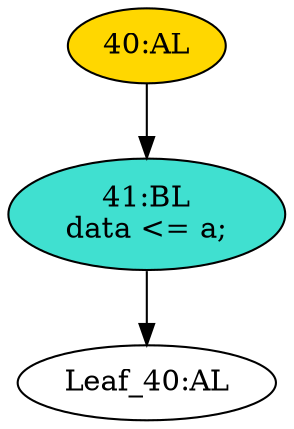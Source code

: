 strict digraph "" {
	node [label="\N"];
	"40:AL"	 [ast="<pyverilog.vparser.ast.Always object at 0x7f2fa37ae0d0>",
		clk_sens=False,
		fillcolor=gold,
		label="40:AL",
		sens="['a']",
		statements="[]",
		style=filled,
		typ=Always,
		use_var="['a']"];
	"41:BL"	 [ast="<pyverilog.vparser.ast.Block object at 0x7f2fa37ae210>",
		fillcolor=turquoise,
		label="41:BL
data <= a;",
		statements="[<pyverilog.vparser.ast.NonblockingSubstitution object at 0x7f2fa37ae250>]",
		style=filled,
		typ=Block];
	"40:AL" -> "41:BL"	 [cond="[]",
		lineno=None];
	"Leaf_40:AL"	 [def_var="['data']",
		label="Leaf_40:AL"];
	"41:BL" -> "Leaf_40:AL"	 [cond="[]",
		lineno=None];
}

